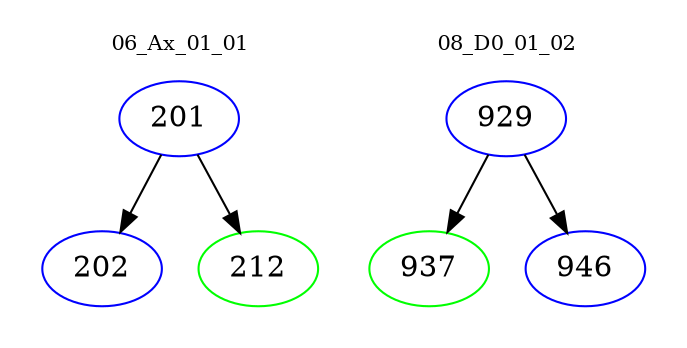 digraph{
subgraph cluster_0 {
color = white
label = "06_Ax_01_01";
fontsize=10;
T0_201 [label="201", color="blue"]
T0_201 -> T0_202 [color="black"]
T0_202 [label="202", color="blue"]
T0_201 -> T0_212 [color="black"]
T0_212 [label="212", color="green"]
}
subgraph cluster_1 {
color = white
label = "08_D0_01_02";
fontsize=10;
T1_929 [label="929", color="blue"]
T1_929 -> T1_937 [color="black"]
T1_937 [label="937", color="green"]
T1_929 -> T1_946 [color="black"]
T1_946 [label="946", color="blue"]
}
}
